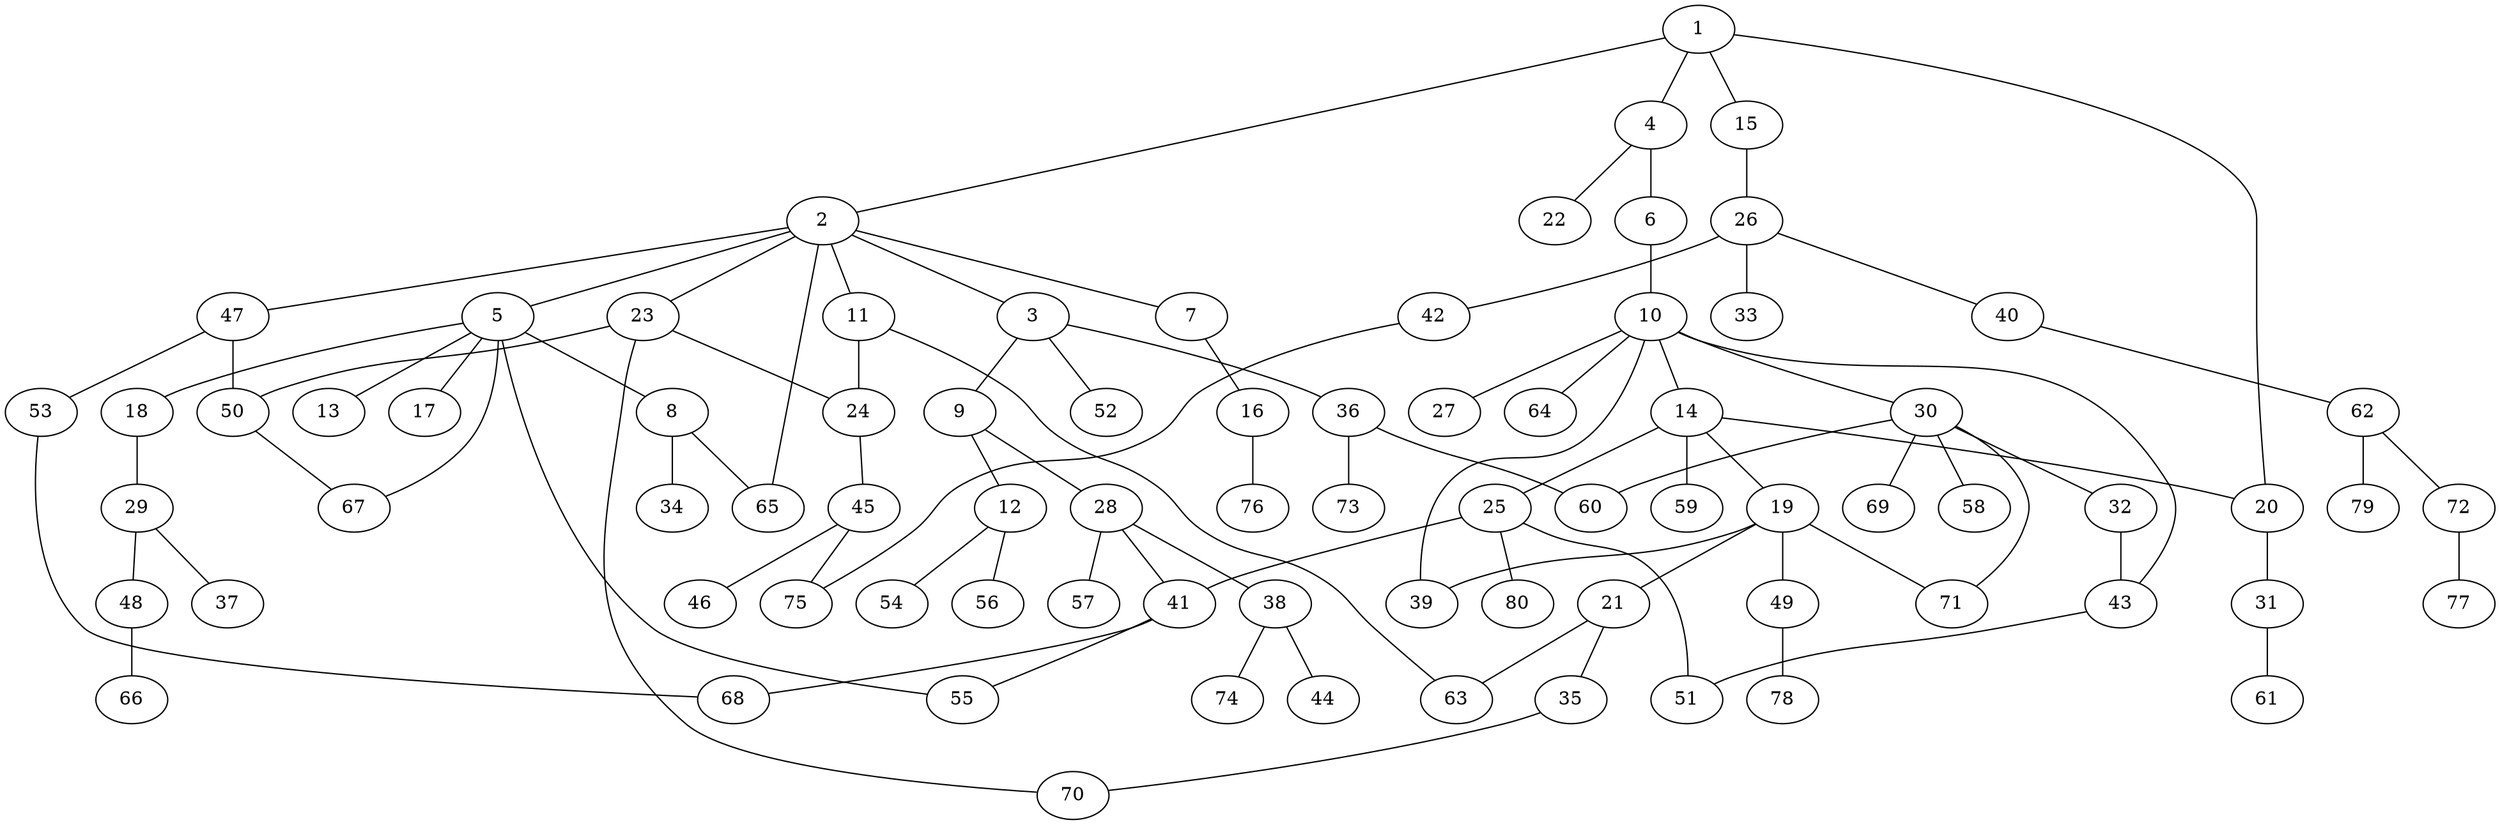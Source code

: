 graph graphname {1--2
1--4
1--15
1--20
2--3
2--5
2--7
2--11
2--23
2--47
2--65
3--9
3--36
3--52
4--6
4--22
5--8
5--13
5--17
5--18
5--55
5--67
6--10
7--16
8--34
8--65
9--12
9--28
10--14
10--27
10--30
10--39
10--43
10--64
11--24
11--63
12--54
12--56
14--19
14--20
14--25
14--59
15--26
16--76
18--29
19--21
19--39
19--49
19--71
20--31
21--35
21--63
23--24
23--50
23--70
24--45
25--41
25--51
25--80
26--33
26--40
26--42
28--38
28--41
28--57
29--37
29--48
30--32
30--58
30--60
30--69
30--71
31--61
32--43
35--70
36--60
36--73
38--44
38--74
40--62
41--55
41--68
42--75
43--51
45--46
45--75
47--50
47--53
48--66
49--78
50--67
53--68
62--72
62--79
72--77
}